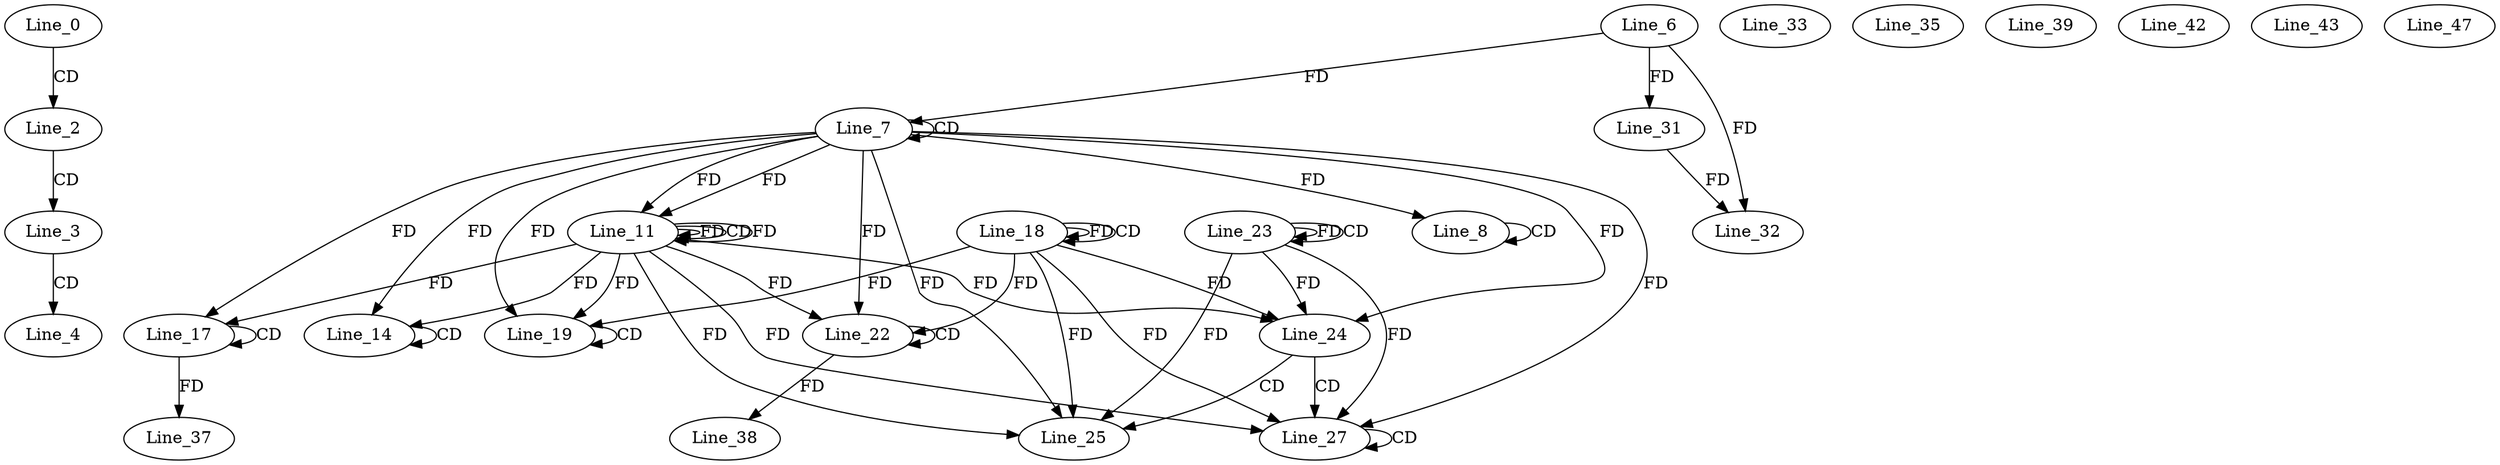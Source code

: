 digraph G {
  Line_0;
  Line_2;
  Line_3;
  Line_4;
  Line_6;
  Line_7;
  Line_7;
  Line_8;
  Line_8;
  Line_8;
  Line_11;
  Line_11;
  Line_11;
  Line_11;
  Line_14;
  Line_14;
  Line_14;
  Line_17;
  Line_17;
  Line_17;
  Line_18;
  Line_18;
  Line_19;
  Line_19;
  Line_19;
  Line_22;
  Line_22;
  Line_22;
  Line_23;
  Line_23;
  Line_24;
  Line_24;
  Line_25;
  Line_25;
  Line_25;
  Line_27;
  Line_27;
  Line_27;
  Line_31;
  Line_31;
  Line_32;
  Line_33;
  Line_35;
  Line_37;
  Line_37;
  Line_38;
  Line_38;
  Line_39;
  Line_42;
  Line_43;
  Line_47;
  Line_0 -> Line_2 [ label="CD" ];
  Line_2 -> Line_3 [ label="CD" ];
  Line_3 -> Line_4 [ label="CD" ];
  Line_7 -> Line_7 [ label="CD" ];
  Line_6 -> Line_7 [ label="FD" ];
  Line_8 -> Line_8 [ label="CD" ];
  Line_7 -> Line_8 [ label="FD" ];
  Line_11 -> Line_11 [ label="FD" ];
  Line_7 -> Line_11 [ label="FD" ];
  Line_11 -> Line_11 [ label="CD" ];
  Line_11 -> Line_11 [ label="FD" ];
  Line_7 -> Line_11 [ label="FD" ];
  Line_14 -> Line_14 [ label="CD" ];
  Line_11 -> Line_14 [ label="FD" ];
  Line_7 -> Line_14 [ label="FD" ];
  Line_17 -> Line_17 [ label="CD" ];
  Line_11 -> Line_17 [ label="FD" ];
  Line_7 -> Line_17 [ label="FD" ];
  Line_18 -> Line_18 [ label="FD" ];
  Line_18 -> Line_18 [ label="CD" ];
  Line_19 -> Line_19 [ label="CD" ];
  Line_11 -> Line_19 [ label="FD" ];
  Line_7 -> Line_19 [ label="FD" ];
  Line_18 -> Line_19 [ label="FD" ];
  Line_22 -> Line_22 [ label="CD" ];
  Line_11 -> Line_22 [ label="FD" ];
  Line_7 -> Line_22 [ label="FD" ];
  Line_18 -> Line_22 [ label="FD" ];
  Line_23 -> Line_23 [ label="FD" ];
  Line_23 -> Line_23 [ label="CD" ];
  Line_11 -> Line_24 [ label="FD" ];
  Line_7 -> Line_24 [ label="FD" ];
  Line_18 -> Line_24 [ label="FD" ];
  Line_23 -> Line_24 [ label="FD" ];
  Line_24 -> Line_25 [ label="CD" ];
  Line_11 -> Line_25 [ label="FD" ];
  Line_7 -> Line_25 [ label="FD" ];
  Line_18 -> Line_25 [ label="FD" ];
  Line_23 -> Line_25 [ label="FD" ];
  Line_24 -> Line_27 [ label="CD" ];
  Line_27 -> Line_27 [ label="CD" ];
  Line_11 -> Line_27 [ label="FD" ];
  Line_7 -> Line_27 [ label="FD" ];
  Line_18 -> Line_27 [ label="FD" ];
  Line_23 -> Line_27 [ label="FD" ];
  Line_6 -> Line_31 [ label="FD" ];
  Line_6 -> Line_32 [ label="FD" ];
  Line_31 -> Line_32 [ label="FD" ];
  Line_17 -> Line_37 [ label="FD" ];
  Line_22 -> Line_38 [ label="FD" ];
}
